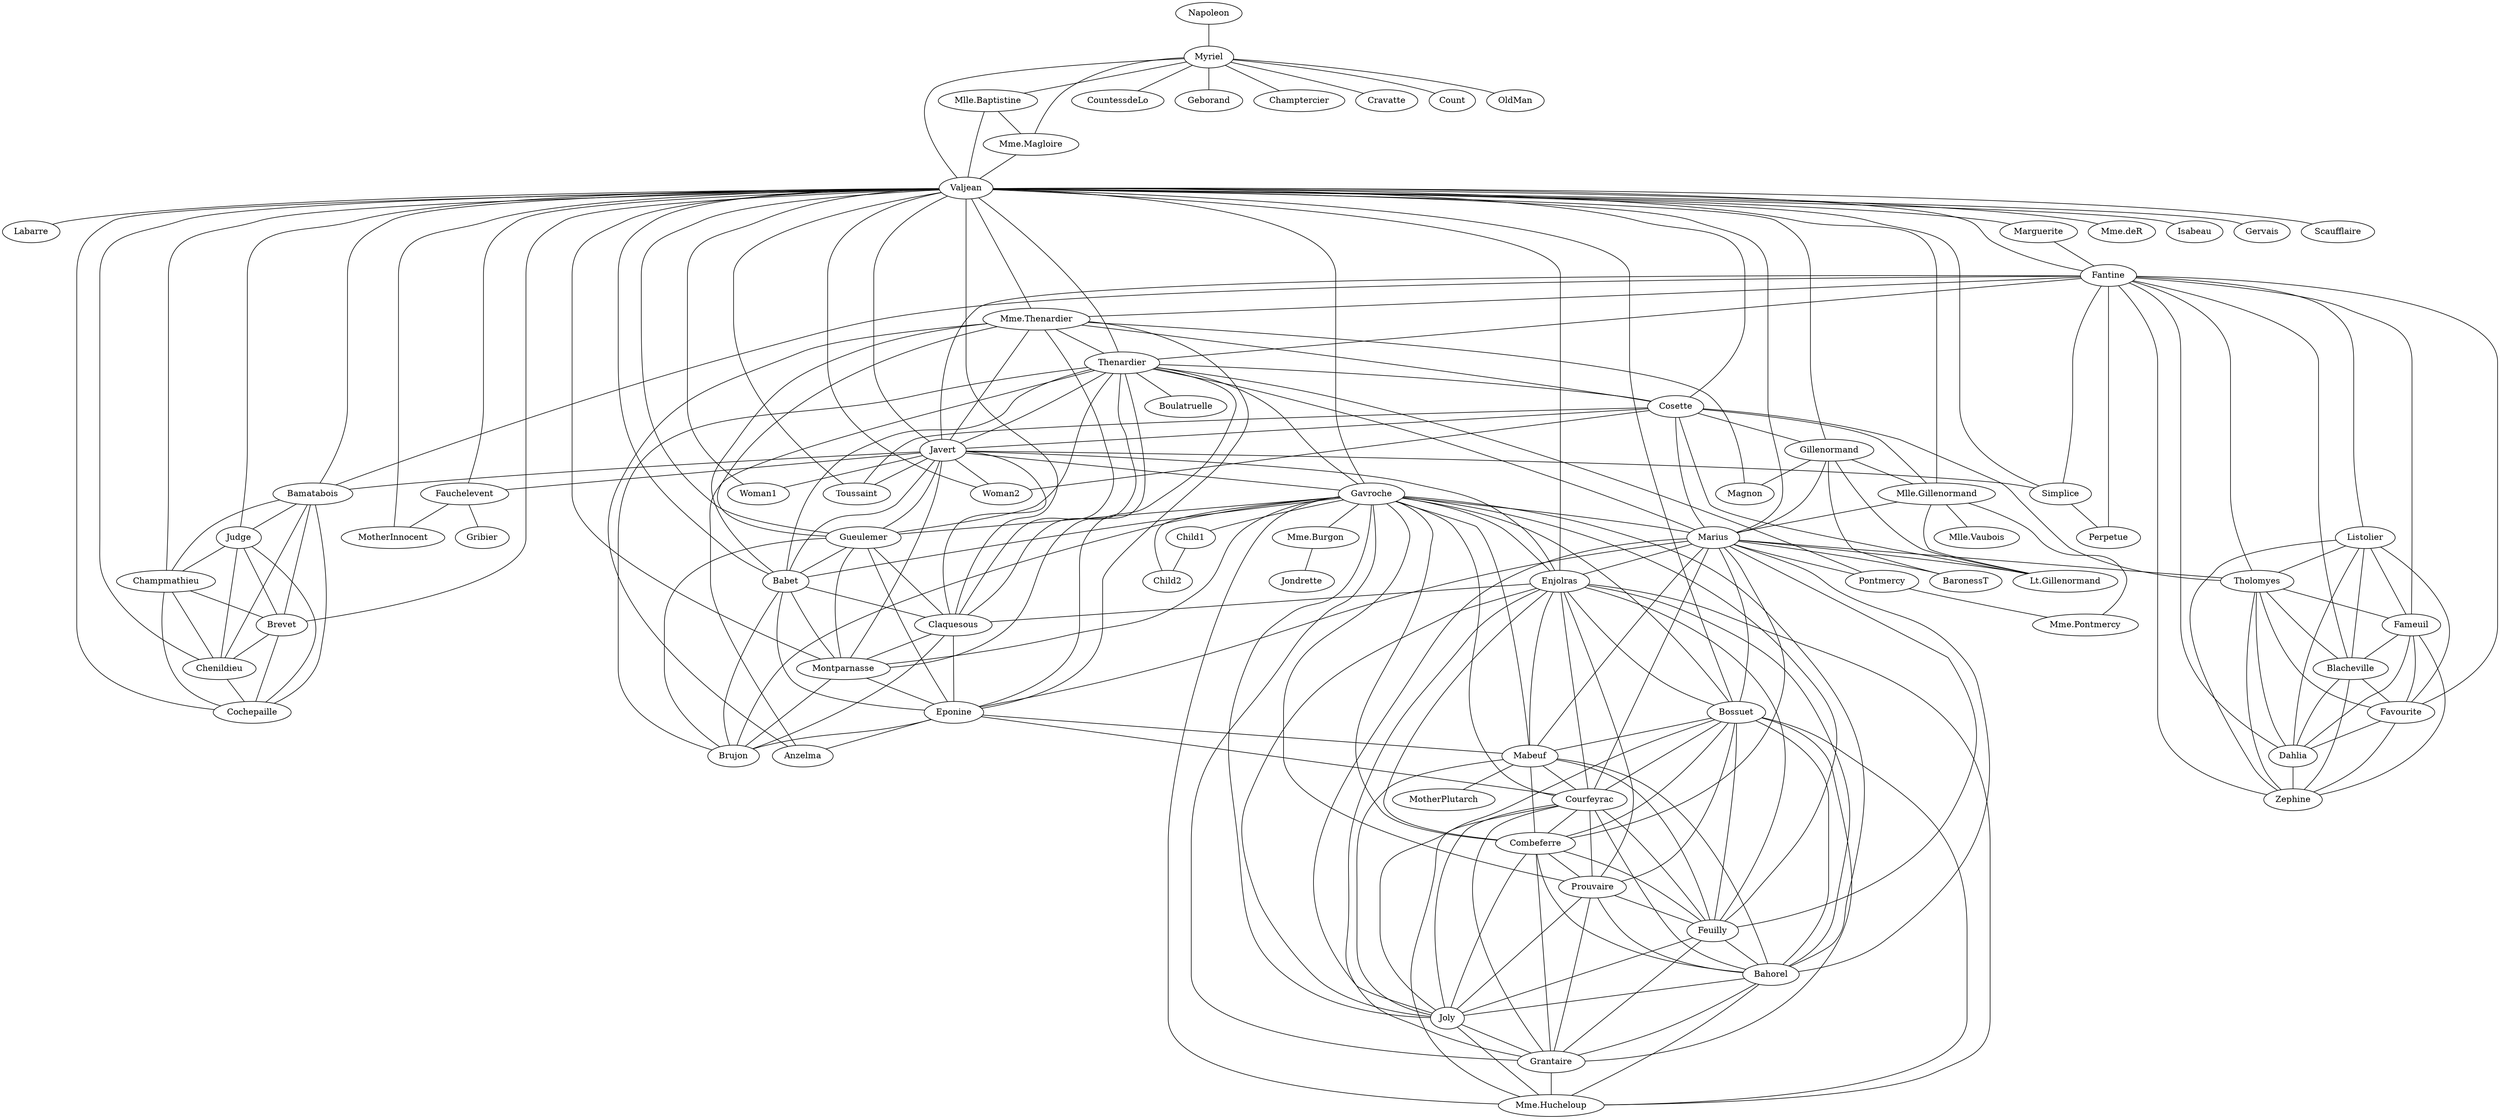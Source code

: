graph "" {
	Napoleon -- Myriel;
	Myriel -- "Mlle.Baptistine";
	Myriel -- "Mme.Magloire";
	Myriel -- CountessdeLo;
	Myriel -- Geborand;
	Myriel -- Champtercier;
	Myriel -- Cravatte;
	Myriel -- Count;
	Myriel -- OldMan;
	Myriel -- Valjean;
	"Mlle.Baptistine" -- "Mme.Magloire";
	"Mlle.Baptistine" -- Valjean;
	"Mme.Magloire" -- Valjean;
	Valjean -- Labarre;
	Valjean -- Marguerite;
	Valjean -- "Mme.deR";
	Valjean -- Isabeau;
	Valjean -- Gervais;
	Valjean -- Fantine;
	Valjean -- "Mme.Thenardier";
	Valjean -- Thenardier;
	Valjean -- Cosette;
	Valjean -- Javert;
	Valjean -- Fauchelevent;
	Valjean -- Bamatabois;
	Valjean -- Simplice;
	Valjean -- Scaufflaire;
	Valjean -- Woman1;
	Valjean -- Judge;
	Valjean -- Champmathieu;
	Valjean -- Brevet;
	Valjean -- Chenildieu;
	Valjean -- Cochepaille;
	Valjean -- Woman2;
	Valjean -- MotherInnocent;
	Valjean -- Gavroche;
	Valjean -- Gillenormand;
	Valjean -- "Mlle.Gillenormand";
	Valjean -- Marius;
	Valjean -- Enjolras;
	Valjean -- Bossuet;
	Valjean -- Gueulemer;
	Valjean -- Babet;
	Valjean -- Claquesous;
	Valjean -- Montparnasse;
	Valjean -- Toussaint;
	Marguerite -- Fantine;
	Fantine -- "Mme.Thenardier";
	Fantine -- Thenardier;
	Fantine -- Javert;
	Fantine -- Bamatabois;
	Fantine -- Simplice;
	Fantine -- Listolier;
	Fantine -- Tholomyes;
	Fantine -- Fameuil;
	Fantine -- Blacheville;
	Fantine -- Favourite;
	Fantine -- Dahlia;
	Fantine -- Zephine;
	Fantine -- Perpetue;
	"Mme.Thenardier" -- Thenardier;
	"Mme.Thenardier" -- Cosette;
	"Mme.Thenardier" -- Javert;
	"Mme.Thenardier" -- Gueulemer;
	"Mme.Thenardier" -- Babet;
	"Mme.Thenardier" -- Claquesous;
	"Mme.Thenardier" -- Eponine;
	"Mme.Thenardier" -- Anzelma;
	"Mme.Thenardier" -- Magnon;
	Thenardier -- Cosette;
	Thenardier -- Javert;
	Thenardier -- Gavroche;
	Thenardier -- Marius;
	Thenardier -- Gueulemer;
	Thenardier -- Babet;
	Thenardier -- Claquesous;
	Thenardier -- Montparnasse;
	Thenardier -- Eponine;
	Thenardier -- Anzelma;
	Thenardier -- Pontmercy;
	Thenardier -- Boulatruelle;
	Thenardier -- Brujon;
	Cosette -- Javert;
	Cosette -- Woman2;
	Cosette -- Gillenormand;
	Cosette -- "Mlle.Gillenormand";
	Cosette -- Marius;
	Cosette -- Toussaint;
	Cosette -- Tholomyes;
	Cosette -- "Lt.Gillenormand";
	Javert -- Fauchelevent;
	Javert -- Bamatabois;
	Javert -- Simplice;
	Javert -- Woman1;
	Javert -- Woman2;
	Javert -- Gavroche;
	Javert -- Enjolras;
	Javert -- Gueulemer;
	Javert -- Babet;
	Javert -- Claquesous;
	Javert -- Montparnasse;
	Javert -- Toussaint;
	Fauchelevent -- MotherInnocent;
	Fauchelevent -- Gribier;
	Bamatabois -- Judge;
	Bamatabois -- Champmathieu;
	Bamatabois -- Brevet;
	Bamatabois -- Chenildieu;
	Bamatabois -- Cochepaille;
	Simplice -- Perpetue;
	Judge -- Champmathieu;
	Judge -- Brevet;
	Judge -- Chenildieu;
	Judge -- Cochepaille;
	Champmathieu -- Brevet;
	Champmathieu -- Chenildieu;
	Champmathieu -- Cochepaille;
	Brevet -- Chenildieu;
	Brevet -- Cochepaille;
	Chenildieu -- Cochepaille;
	Gavroche -- Marius;
	Gavroche -- Enjolras;
	Gavroche -- Bossuet;
	Gavroche -- Gueulemer;
	Gavroche -- Babet;
	Gavroche -- Montparnasse;
	Gavroche -- Brujon;
	Gavroche -- Mabeuf;
	Gavroche -- Courfeyrac;
	Gavroche -- "Mme.Burgon";
	Gavroche -- Combeferre;
	Gavroche -- Prouvaire;
	Gavroche -- Feuilly;
	Gavroche -- Bahorel;
	Gavroche -- Joly;
	Gavroche -- Grantaire;
	Gavroche -- Child1;
	Gavroche -- Child2;
	Gavroche -- "Mme.Hucheloup";
	Gillenormand -- "Mlle.Gillenormand";
	Gillenormand -- Marius;
	Gillenormand -- Magnon;
	Gillenormand -- "Lt.Gillenormand";
	Gillenormand -- BaronessT;
	"Mlle.Gillenormand" -- Marius;
	"Mlle.Gillenormand" -- "Lt.Gillenormand";
	"Mlle.Gillenormand" -- "Mme.Pontmercy";
	"Mlle.Gillenormand" -- "Mlle.Vaubois";
	Marius -- Enjolras;
	Marius -- Bossuet;
	Marius -- Tholomyes;
	Marius -- Eponine;
	Marius -- Pontmercy;
	Marius -- "Lt.Gillenormand";
	Marius -- Mabeuf;
	Marius -- Courfeyrac;
	Marius -- BaronessT;
	Marius -- Combeferre;
	Marius -- Feuilly;
	Marius -- Bahorel;
	Marius -- Joly;
	Enjolras -- Bossuet;
	Enjolras -- Claquesous;
	Enjolras -- Mabeuf;
	Enjolras -- Courfeyrac;
	Enjolras -- Combeferre;
	Enjolras -- Prouvaire;
	Enjolras -- Feuilly;
	Enjolras -- Bahorel;
	Enjolras -- Joly;
	Enjolras -- Grantaire;
	Enjolras -- "Mme.Hucheloup";
	Bossuet -- Mabeuf;
	Bossuet -- Courfeyrac;
	Bossuet -- Combeferre;
	Bossuet -- Prouvaire;
	Bossuet -- Feuilly;
	Bossuet -- Bahorel;
	Bossuet -- Joly;
	Bossuet -- Grantaire;
	Bossuet -- "Mme.Hucheloup";
	Gueulemer -- Babet;
	Gueulemer -- Claquesous;
	Gueulemer -- Montparnasse;
	Gueulemer -- Eponine;
	Gueulemer -- Brujon;
	Babet -- Claquesous;
	Babet -- Montparnasse;
	Babet -- Eponine;
	Babet -- Brujon;
	Claquesous -- Montparnasse;
	Claquesous -- Eponine;
	Claquesous -- Brujon;
	Montparnasse -- Eponine;
	Montparnasse -- Brujon;
	Listolier -- Tholomyes;
	Listolier -- Fameuil;
	Listolier -- Blacheville;
	Listolier -- Favourite;
	Listolier -- Dahlia;
	Listolier -- Zephine;
	Tholomyes -- Fameuil;
	Tholomyes -- Blacheville;
	Tholomyes -- Favourite;
	Tholomyes -- Dahlia;
	Tholomyes -- Zephine;
	Fameuil -- Blacheville;
	Fameuil -- Favourite;
	Fameuil -- Dahlia;
	Fameuil -- Zephine;
	Blacheville -- Favourite;
	Blacheville -- Dahlia;
	Blacheville -- Zephine;
	Favourite -- Dahlia;
	Favourite -- Zephine;
	Dahlia -- Zephine;
	Eponine -- Anzelma;
	Eponine -- Brujon;
	Eponine -- Mabeuf;
	Eponine -- Courfeyrac;
	Pontmercy -- "Mme.Pontmercy";
	Mabeuf -- Courfeyrac;
	Mabeuf -- Combeferre;
	Mabeuf -- Feuilly;
	Mabeuf -- Bahorel;
	Mabeuf -- Joly;
	Mabeuf -- MotherPlutarch;
	Courfeyrac -- Combeferre;
	Courfeyrac -- Prouvaire;
	Courfeyrac -- Feuilly;
	Courfeyrac -- Bahorel;
	Courfeyrac -- Joly;
	Courfeyrac -- Grantaire;
	Courfeyrac -- "Mme.Hucheloup";
	"Mme.Burgon" -- Jondrette;
	Combeferre -- Prouvaire;
	Combeferre -- Feuilly;
	Combeferre -- Bahorel;
	Combeferre -- Joly;
	Combeferre -- Grantaire;
	Prouvaire -- Feuilly;
	Prouvaire -- Bahorel;
	Prouvaire -- Joly;
	Prouvaire -- Grantaire;
	Feuilly -- Bahorel;
	Feuilly -- Joly;
	Feuilly -- Grantaire;
	Bahorel -- Joly;
	Bahorel -- Grantaire;
	Bahorel -- "Mme.Hucheloup";
	Joly -- Grantaire;
	Joly -- "Mme.Hucheloup";
	Grantaire -- "Mme.Hucheloup";
	Child1 -- Child2;
}
